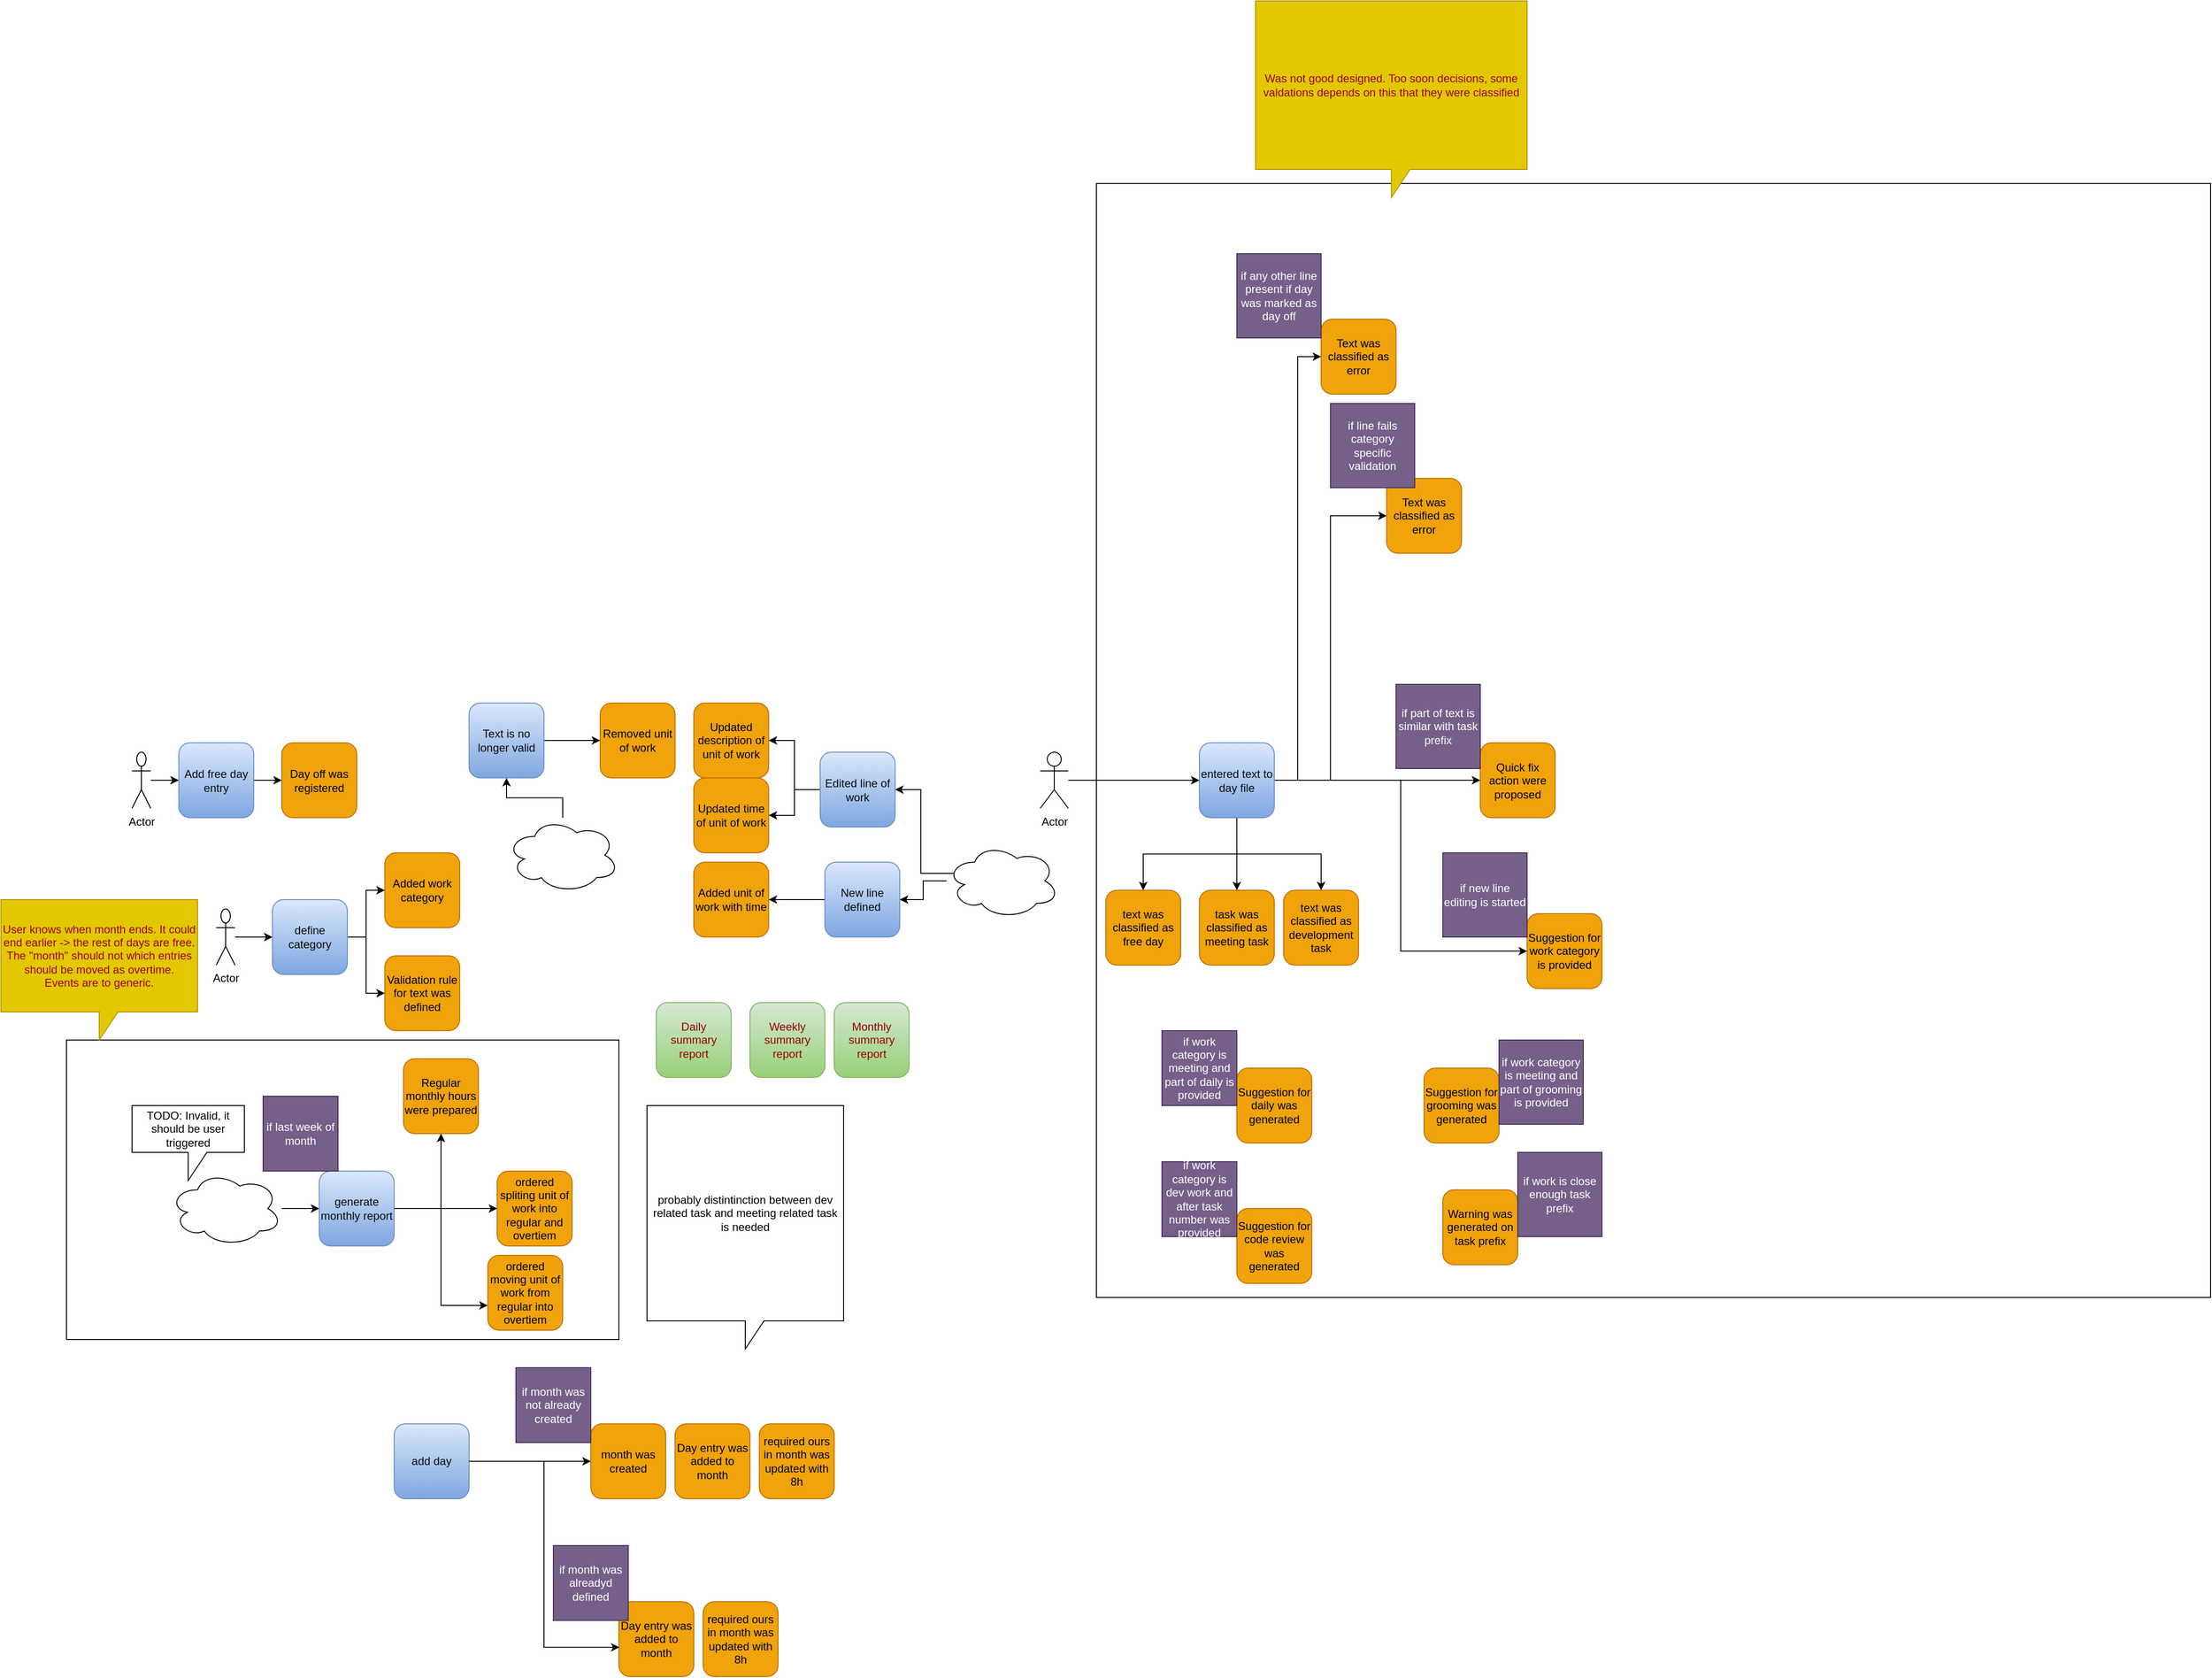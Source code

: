 <mxfile version="24.3.1" type="device">
  <diagram name="Strona-1" id="bl7ZA6kfsHHO42JskBi4">
    <mxGraphModel dx="2193" dy="2033" grid="1" gridSize="10" guides="1" tooltips="1" connect="1" arrows="1" fold="1" page="1" pageScale="1" pageWidth="827" pageHeight="1169" math="0" shadow="0">
      <root>
        <mxCell id="0" />
        <mxCell id="1" parent="0" />
        <mxCell id="sYmNI24_GkORY5aPYyPU-1" value="Added work category" style="whiteSpace=wrap;html=1;aspect=fixed;fillColor=#f0a30a;fontColor=#000000;strokeColor=#BD7000;rounded=1;" parent="1" vertex="1">
          <mxGeometry x="10" y="170" width="80" height="80" as="geometry" />
        </mxCell>
        <mxCell id="sYmNI24_GkORY5aPYyPU-2" value="Added unit of work with time" style="whiteSpace=wrap;html=1;aspect=fixed;fillColor=#f0a30a;fontColor=#000000;strokeColor=#BD7000;rounded=1;" parent="1" vertex="1">
          <mxGeometry x="340" y="180" width="80" height="80" as="geometry" />
        </mxCell>
        <mxCell id="sYmNI24_GkORY5aPYyPU-3" value="Removed unit of work" style="whiteSpace=wrap;html=1;aspect=fixed;fillColor=#f0a30a;fontColor=#000000;strokeColor=#BD7000;rounded=1;" parent="1" vertex="1">
          <mxGeometry x="240" y="10" width="80" height="80" as="geometry" />
        </mxCell>
        <mxCell id="sYmNI24_GkORY5aPYyPU-4" value="Updated description of unit of work" style="whiteSpace=wrap;html=1;aspect=fixed;fillColor=#f0a30a;fontColor=#000000;strokeColor=#BD7000;rounded=1;" parent="1" vertex="1">
          <mxGeometry x="340" y="10" width="80" height="80" as="geometry" />
        </mxCell>
        <mxCell id="sYmNI24_GkORY5aPYyPU-5" value="Updated time of unit of work" style="whiteSpace=wrap;html=1;aspect=fixed;fillColor=#f0a30a;fontColor=#000000;strokeColor=#BD7000;rounded=1;" parent="1" vertex="1">
          <mxGeometry x="340" y="90" width="80" height="80" as="geometry" />
        </mxCell>
        <mxCell id="sYmNI24_GkORY5aPYyPU-6" value="Daily summary report" style="whiteSpace=wrap;html=1;aspect=fixed;fillColor=#d5e8d4;strokeColor=#82b366;rounded=1;labelBackgroundColor=none;gradientColor=#97d077;fontColor=#990000;" parent="1" vertex="1">
          <mxGeometry x="300" y="330" width="80" height="80" as="geometry" />
        </mxCell>
        <mxCell id="sYmNI24_GkORY5aPYyPU-7" value="Weekly summary report" style="whiteSpace=wrap;html=1;aspect=fixed;fillColor=#d5e8d4;strokeColor=#82b366;rounded=1;gradientColor=#97d077;fontColor=#990000;" parent="1" vertex="1">
          <mxGeometry x="400" y="330" width="80" height="80" as="geometry" />
        </mxCell>
        <mxCell id="sYmNI24_GkORY5aPYyPU-8" value="Day off was registered" style="whiteSpace=wrap;html=1;aspect=fixed;fillColor=#f0a30a;fontColor=#000000;strokeColor=#BD7000;rounded=1;" parent="1" vertex="1">
          <mxGeometry x="-100" y="52.5" width="80" height="80" as="geometry" />
        </mxCell>
        <mxCell id="sYmNI24_GkORY5aPYyPU-9" value="task was classified as meeting task" style="whiteSpace=wrap;html=1;aspect=fixed;fillColor=#f0a30a;fontColor=#000000;strokeColor=#BD7000;rounded=1;" parent="1" vertex="1">
          <mxGeometry x="880" y="210" width="80" height="80" as="geometry" />
        </mxCell>
        <mxCell id="sYmNI24_GkORY5aPYyPU-10" value="Text was classified as error" style="whiteSpace=wrap;html=1;aspect=fixed;fillColor=#f0a30a;fontColor=#000000;strokeColor=#BD7000;rounded=1;" parent="1" vertex="1">
          <mxGeometry x="1010" y="-400" width="80" height="80" as="geometry" />
        </mxCell>
        <mxCell id="sYmNI24_GkORY5aPYyPU-11" value="Quick fix action were proposed" style="whiteSpace=wrap;html=1;aspect=fixed;fillColor=#f0a30a;fontColor=#000000;strokeColor=#BD7000;rounded=1;" parent="1" vertex="1">
          <mxGeometry x="1180" y="52.5" width="80" height="80" as="geometry" />
        </mxCell>
        <mxCell id="sYmNI24_GkORY5aPYyPU-12" value="Regular monthly hours were prepared" style="whiteSpace=wrap;html=1;aspect=fixed;fillColor=#f0a30a;fontColor=#000000;strokeColor=#BD7000;rounded=1;" parent="1" vertex="1">
          <mxGeometry x="30" y="390" width="80" height="80" as="geometry" />
        </mxCell>
        <mxCell id="sYmNI24_GkORY5aPYyPU-13" value="ordered spliting unit of work into regular and overtiem" style="whiteSpace=wrap;html=1;aspect=fixed;fillColor=#f0a30a;fontColor=#000000;strokeColor=#BD7000;rounded=1;" parent="1" vertex="1">
          <mxGeometry x="130" y="510" width="80" height="80" as="geometry" />
        </mxCell>
        <mxCell id="sYmNI24_GkORY5aPYyPU-14" value="Validation rule for text was defined" style="whiteSpace=wrap;html=1;aspect=fixed;fillColor=#f0a30a;fontColor=#000000;strokeColor=#BD7000;rounded=1;" parent="1" vertex="1">
          <mxGeometry x="10" y="280" width="80" height="80" as="geometry" />
        </mxCell>
        <mxCell id="sYmNI24_GkORY5aPYyPU-15" value="Suggestion for daily was generated" style="whiteSpace=wrap;html=1;aspect=fixed;fillColor=#f0a30a;fontColor=#000000;strokeColor=#BD7000;rounded=1;" parent="1" vertex="1">
          <mxGeometry x="920" y="400" width="80" height="80" as="geometry" />
        </mxCell>
        <mxCell id="sYmNI24_GkORY5aPYyPU-16" value="Suggestion for code review was generated" style="whiteSpace=wrap;html=1;aspect=fixed;fillColor=#f0a30a;fontColor=#000000;strokeColor=#BD7000;rounded=1;" parent="1" vertex="1">
          <mxGeometry x="920" y="550" width="80" height="80" as="geometry" />
        </mxCell>
        <mxCell id="sYmNI24_GkORY5aPYyPU-17" value="if work category is meeting and part of daily is provided" style="whiteSpace=wrap;html=1;aspect=fixed;fillColor=#76608a;fontColor=#ffffff;strokeColor=#432D57;" parent="1" vertex="1">
          <mxGeometry x="840" y="360" width="80" height="80" as="geometry" />
        </mxCell>
        <mxCell id="sYmNI24_GkORY5aPYyPU-18" value="Suggestion for grooming was generated" style="whiteSpace=wrap;html=1;aspect=fixed;fillColor=#f0a30a;fontColor=#000000;strokeColor=#BD7000;rounded=1;" parent="1" vertex="1">
          <mxGeometry x="1120" y="400" width="80" height="80" as="geometry" />
        </mxCell>
        <mxCell id="sYmNI24_GkORY5aPYyPU-19" value="if work category is meeting and part of grooming is provided" style="whiteSpace=wrap;html=1;aspect=fixed;fillColor=#76608a;fontColor=#ffffff;strokeColor=#432D57;" parent="1" vertex="1">
          <mxGeometry x="1200" y="370" width="90" height="90" as="geometry" />
        </mxCell>
        <mxCell id="sYmNI24_GkORY5aPYyPU-20" value="Suggestion for work category is provided" style="whiteSpace=wrap;html=1;aspect=fixed;fillColor=#f0a30a;fontColor=#000000;strokeColor=#BD7000;rounded=1;" parent="1" vertex="1">
          <mxGeometry x="1230" y="235" width="80" height="80" as="geometry" />
        </mxCell>
        <mxCell id="sYmNI24_GkORY5aPYyPU-21" value="if new line editing is started" style="whiteSpace=wrap;html=1;aspect=fixed;fillColor=#76608a;fontColor=#ffffff;strokeColor=#432D57;" parent="1" vertex="1">
          <mxGeometry x="1140" y="170" width="90" height="90" as="geometry" />
        </mxCell>
        <mxCell id="sYmNI24_GkORY5aPYyPU-22" value="if work category is dev work and after task number was provided" style="whiteSpace=wrap;html=1;aspect=fixed;fillColor=#76608a;fontColor=#ffffff;strokeColor=#432D57;" parent="1" vertex="1">
          <mxGeometry x="840" y="500" width="80" height="80" as="geometry" />
        </mxCell>
        <mxCell id="sYmNI24_GkORY5aPYyPU-23" value="if part of text is similar with task prefix" style="whiteSpace=wrap;html=1;aspect=fixed;fillColor=#76608a;fontColor=#ffffff;strokeColor=#432D57;" parent="1" vertex="1">
          <mxGeometry x="1090" y="-10" width="90" height="90" as="geometry" />
        </mxCell>
        <mxCell id="sYmNI24_GkORY5aPYyPU-36" style="edgeStyle=orthogonalEdgeStyle;rounded=0;orthogonalLoop=1;jettySize=auto;html=1;entryX=0.5;entryY=0;entryDx=0;entryDy=0;" parent="1" source="sYmNI24_GkORY5aPYyPU-31" target="sYmNI24_GkORY5aPYyPU-9" edge="1">
          <mxGeometry relative="1" as="geometry" />
        </mxCell>
        <mxCell id="sYmNI24_GkORY5aPYyPU-39" style="edgeStyle=orthogonalEdgeStyle;rounded=0;orthogonalLoop=1;jettySize=auto;html=1;entryX=0;entryY=0.5;entryDx=0;entryDy=0;" parent="1" source="sYmNI24_GkORY5aPYyPU-31" target="sYmNI24_GkORY5aPYyPU-11" edge="1">
          <mxGeometry relative="1" as="geometry" />
        </mxCell>
        <mxCell id="sYmNI24_GkORY5aPYyPU-40" style="edgeStyle=orthogonalEdgeStyle;rounded=0;orthogonalLoop=1;jettySize=auto;html=1;entryX=0;entryY=0.5;entryDx=0;entryDy=0;" parent="1" source="sYmNI24_GkORY5aPYyPU-31" target="sYmNI24_GkORY5aPYyPU-10" edge="1">
          <mxGeometry relative="1" as="geometry" />
        </mxCell>
        <mxCell id="sYmNI24_GkORY5aPYyPU-75" style="edgeStyle=orthogonalEdgeStyle;rounded=0;orthogonalLoop=1;jettySize=auto;html=1;entryX=0;entryY=0.5;entryDx=0;entryDy=0;" parent="1" source="sYmNI24_GkORY5aPYyPU-31" target="sYmNI24_GkORY5aPYyPU-20" edge="1">
          <mxGeometry relative="1" as="geometry" />
        </mxCell>
        <mxCell id="sYmNI24_GkORY5aPYyPU-79" style="edgeStyle=orthogonalEdgeStyle;rounded=0;orthogonalLoop=1;jettySize=auto;html=1;exitX=0.5;exitY=1;exitDx=0;exitDy=0;entryX=0.5;entryY=0;entryDx=0;entryDy=0;" parent="1" source="sYmNI24_GkORY5aPYyPU-31" target="sYmNI24_GkORY5aPYyPU-77" edge="1">
          <mxGeometry relative="1" as="geometry" />
        </mxCell>
        <mxCell id="sYmNI24_GkORY5aPYyPU-80" style="edgeStyle=orthogonalEdgeStyle;rounded=0;orthogonalLoop=1;jettySize=auto;html=1;exitX=0.5;exitY=1;exitDx=0;exitDy=0;entryX=0.5;entryY=0;entryDx=0;entryDy=0;" parent="1" source="sYmNI24_GkORY5aPYyPU-31" target="sYmNI24_GkORY5aPYyPU-78" edge="1">
          <mxGeometry relative="1" as="geometry" />
        </mxCell>
        <mxCell id="RSXRoa9mf1uAzPteQBdp-12" style="edgeStyle=orthogonalEdgeStyle;rounded=0;orthogonalLoop=1;jettySize=auto;html=1;entryX=0;entryY=0.5;entryDx=0;entryDy=0;" edge="1" parent="1" source="sYmNI24_GkORY5aPYyPU-31" target="RSXRoa9mf1uAzPteQBdp-11">
          <mxGeometry relative="1" as="geometry" />
        </mxCell>
        <mxCell id="sYmNI24_GkORY5aPYyPU-31" value="entered text to day file" style="whiteSpace=wrap;html=1;aspect=fixed;fillColor=#dae8fc;strokeColor=#6c8ebf;rounded=1;gradientColor=#7ea6e0;fontColor=#0A0A0A;" parent="1" vertex="1">
          <mxGeometry x="880" y="52.5" width="80" height="80" as="geometry" />
        </mxCell>
        <mxCell id="sYmNI24_GkORY5aPYyPU-34" value="" style="edgeStyle=orthogonalEdgeStyle;rounded=0;orthogonalLoop=1;jettySize=auto;html=1;" parent="1" source="sYmNI24_GkORY5aPYyPU-32" target="sYmNI24_GkORY5aPYyPU-31" edge="1">
          <mxGeometry relative="1" as="geometry" />
        </mxCell>
        <mxCell id="sYmNI24_GkORY5aPYyPU-32" value="Actor" style="shape=umlActor;verticalLabelPosition=bottom;verticalAlign=top;html=1;outlineConnect=0;" parent="1" vertex="1">
          <mxGeometry x="710" y="62.5" width="30" height="60" as="geometry" />
        </mxCell>
        <mxCell id="sYmNI24_GkORY5aPYyPU-44" style="edgeStyle=orthogonalEdgeStyle;rounded=0;orthogonalLoop=1;jettySize=auto;html=1;entryX=0;entryY=0.5;entryDx=0;entryDy=0;" parent="1" source="sYmNI24_GkORY5aPYyPU-43" target="sYmNI24_GkORY5aPYyPU-3" edge="1">
          <mxGeometry relative="1" as="geometry" />
        </mxCell>
        <mxCell id="sYmNI24_GkORY5aPYyPU-43" value="Text is no longer valid" style="whiteSpace=wrap;html=1;aspect=fixed;fillColor=#dae8fc;strokeColor=#6c8ebf;rounded=1;gradientColor=#7ea6e0;fontColor=#0A0A0A;" parent="1" vertex="1">
          <mxGeometry x="100" y="10" width="80" height="80" as="geometry" />
        </mxCell>
        <mxCell id="sYmNI24_GkORY5aPYyPU-46" style="edgeStyle=orthogonalEdgeStyle;rounded=0;orthogonalLoop=1;jettySize=auto;html=1;entryX=1;entryY=0.5;entryDx=0;entryDy=0;" parent="1" source="sYmNI24_GkORY5aPYyPU-45" target="sYmNI24_GkORY5aPYyPU-2" edge="1">
          <mxGeometry relative="1" as="geometry" />
        </mxCell>
        <mxCell id="sYmNI24_GkORY5aPYyPU-45" value="New line defined" style="whiteSpace=wrap;html=1;aspect=fixed;fillColor=#dae8fc;strokeColor=#6c8ebf;rounded=1;gradientColor=#7ea6e0;fontColor=#0A0A0A;" parent="1" vertex="1">
          <mxGeometry x="480" y="180" width="80" height="80" as="geometry" />
        </mxCell>
        <mxCell id="sYmNI24_GkORY5aPYyPU-48" style="edgeStyle=orthogonalEdgeStyle;rounded=0;orthogonalLoop=1;jettySize=auto;html=1;entryX=1;entryY=0.5;entryDx=0;entryDy=0;" parent="1" source="sYmNI24_GkORY5aPYyPU-47" target="sYmNI24_GkORY5aPYyPU-5" edge="1">
          <mxGeometry relative="1" as="geometry" />
        </mxCell>
        <mxCell id="sYmNI24_GkORY5aPYyPU-49" style="edgeStyle=orthogonalEdgeStyle;rounded=0;orthogonalLoop=1;jettySize=auto;html=1;" parent="1" source="sYmNI24_GkORY5aPYyPU-47" target="sYmNI24_GkORY5aPYyPU-4" edge="1">
          <mxGeometry relative="1" as="geometry" />
        </mxCell>
        <mxCell id="sYmNI24_GkORY5aPYyPU-47" value="Edited line of work" style="whiteSpace=wrap;html=1;aspect=fixed;fillColor=#dae8fc;strokeColor=#6c8ebf;rounded=1;gradientColor=#7ea6e0;fontColor=#0A0A0A;" parent="1" vertex="1">
          <mxGeometry x="475" y="62.5" width="80" height="80" as="geometry" />
        </mxCell>
        <mxCell id="sYmNI24_GkORY5aPYyPU-52" value="" style="edgeStyle=orthogonalEdgeStyle;rounded=0;orthogonalLoop=1;jettySize=auto;html=1;" parent="1" source="sYmNI24_GkORY5aPYyPU-50" target="sYmNI24_GkORY5aPYyPU-51" edge="1">
          <mxGeometry relative="1" as="geometry" />
        </mxCell>
        <mxCell id="sYmNI24_GkORY5aPYyPU-50" value="Actor" style="shape=umlActor;verticalLabelPosition=bottom;verticalAlign=top;html=1;outlineConnect=0;" parent="1" vertex="1">
          <mxGeometry x="-260" y="62.5" width="20" height="60" as="geometry" />
        </mxCell>
        <mxCell id="sYmNI24_GkORY5aPYyPU-53" value="" style="edgeStyle=orthogonalEdgeStyle;rounded=0;orthogonalLoop=1;jettySize=auto;html=1;" parent="1" source="sYmNI24_GkORY5aPYyPU-51" target="sYmNI24_GkORY5aPYyPU-8" edge="1">
          <mxGeometry relative="1" as="geometry" />
        </mxCell>
        <mxCell id="sYmNI24_GkORY5aPYyPU-51" value="Add free day entry" style="whiteSpace=wrap;html=1;aspect=fixed;fillColor=#dae8fc;strokeColor=#6c8ebf;rounded=1;gradientColor=#7ea6e0;fontColor=#0A0A0A;" parent="1" vertex="1">
          <mxGeometry x="-210" y="52.5" width="80" height="80" as="geometry" />
        </mxCell>
        <mxCell id="sYmNI24_GkORY5aPYyPU-56" value="" style="edgeStyle=orthogonalEdgeStyle;rounded=0;orthogonalLoop=1;jettySize=auto;html=1;" parent="1" source="sYmNI24_GkORY5aPYyPU-54" target="sYmNI24_GkORY5aPYyPU-55" edge="1">
          <mxGeometry relative="1" as="geometry" />
        </mxCell>
        <mxCell id="sYmNI24_GkORY5aPYyPU-54" value="Actor" style="shape=umlActor;verticalLabelPosition=bottom;verticalAlign=top;html=1;outlineConnect=0;" parent="1" vertex="1">
          <mxGeometry x="-170" y="230" width="20" height="60" as="geometry" />
        </mxCell>
        <mxCell id="sYmNI24_GkORY5aPYyPU-57" style="edgeStyle=orthogonalEdgeStyle;rounded=0;orthogonalLoop=1;jettySize=auto;html=1;entryX=0;entryY=0.5;entryDx=0;entryDy=0;" parent="1" source="sYmNI24_GkORY5aPYyPU-55" target="sYmNI24_GkORY5aPYyPU-1" edge="1">
          <mxGeometry relative="1" as="geometry" />
        </mxCell>
        <mxCell id="sYmNI24_GkORY5aPYyPU-58" style="edgeStyle=orthogonalEdgeStyle;rounded=0;orthogonalLoop=1;jettySize=auto;html=1;exitX=1;exitY=0.5;exitDx=0;exitDy=0;entryX=0;entryY=0.5;entryDx=0;entryDy=0;" parent="1" source="sYmNI24_GkORY5aPYyPU-55" target="sYmNI24_GkORY5aPYyPU-14" edge="1">
          <mxGeometry relative="1" as="geometry" />
        </mxCell>
        <mxCell id="sYmNI24_GkORY5aPYyPU-55" value="define category" style="whiteSpace=wrap;html=1;aspect=fixed;fillColor=#dae8fc;strokeColor=#6c8ebf;rounded=1;gradientColor=#7ea6e0;fontColor=#0A0A0A;" parent="1" vertex="1">
          <mxGeometry x="-110" y="220" width="80" height="80" as="geometry" />
        </mxCell>
        <mxCell id="sYmNI24_GkORY5aPYyPU-60" style="edgeStyle=orthogonalEdgeStyle;rounded=0;orthogonalLoop=1;jettySize=auto;html=1;entryX=1;entryY=0.5;entryDx=0;entryDy=0;" parent="1" source="sYmNI24_GkORY5aPYyPU-59" target="sYmNI24_GkORY5aPYyPU-45" edge="1">
          <mxGeometry relative="1" as="geometry" />
        </mxCell>
        <mxCell id="sYmNI24_GkORY5aPYyPU-61" style="edgeStyle=orthogonalEdgeStyle;rounded=0;orthogonalLoop=1;jettySize=auto;html=1;exitX=0.07;exitY=0.4;exitDx=0;exitDy=0;exitPerimeter=0;entryX=1;entryY=0.5;entryDx=0;entryDy=0;" parent="1" source="sYmNI24_GkORY5aPYyPU-59" target="sYmNI24_GkORY5aPYyPU-47" edge="1">
          <mxGeometry relative="1" as="geometry" />
        </mxCell>
        <mxCell id="sYmNI24_GkORY5aPYyPU-59" value="" style="ellipse;shape=cloud;whiteSpace=wrap;html=1;" parent="1" vertex="1">
          <mxGeometry x="610" y="160" width="120" height="80" as="geometry" />
        </mxCell>
        <mxCell id="sYmNI24_GkORY5aPYyPU-63" style="edgeStyle=orthogonalEdgeStyle;rounded=0;orthogonalLoop=1;jettySize=auto;html=1;" parent="1" source="sYmNI24_GkORY5aPYyPU-62" target="sYmNI24_GkORY5aPYyPU-43" edge="1">
          <mxGeometry relative="1" as="geometry" />
        </mxCell>
        <mxCell id="sYmNI24_GkORY5aPYyPU-62" value="" style="ellipse;shape=cloud;whiteSpace=wrap;html=1;" parent="1" vertex="1">
          <mxGeometry x="140" y="132.5" width="120" height="80" as="geometry" />
        </mxCell>
        <mxCell id="sYmNI24_GkORY5aPYyPU-67" value="" style="edgeStyle=orthogonalEdgeStyle;rounded=0;orthogonalLoop=1;jettySize=auto;html=1;" parent="1" source="sYmNI24_GkORY5aPYyPU-64" target="sYmNI24_GkORY5aPYyPU-66" edge="1">
          <mxGeometry relative="1" as="geometry" />
        </mxCell>
        <mxCell id="sYmNI24_GkORY5aPYyPU-64" value="" style="ellipse;shape=cloud;whiteSpace=wrap;html=1;" parent="1" vertex="1">
          <mxGeometry x="-220" y="510" width="120" height="80" as="geometry" />
        </mxCell>
        <mxCell id="sYmNI24_GkORY5aPYyPU-65" value="ordered moving unit of work from regular into overtiem" style="whiteSpace=wrap;html=1;aspect=fixed;fillColor=#f0a30a;fontColor=#000000;strokeColor=#BD7000;rounded=1;" parent="1" vertex="1">
          <mxGeometry x="120" y="600" width="80" height="80" as="geometry" />
        </mxCell>
        <mxCell id="sYmNI24_GkORY5aPYyPU-68" value="" style="edgeStyle=orthogonalEdgeStyle;rounded=0;orthogonalLoop=1;jettySize=auto;html=1;" parent="1" source="sYmNI24_GkORY5aPYyPU-66" target="sYmNI24_GkORY5aPYyPU-12" edge="1">
          <mxGeometry relative="1" as="geometry" />
        </mxCell>
        <mxCell id="sYmNI24_GkORY5aPYyPU-70" style="edgeStyle=orthogonalEdgeStyle;rounded=0;orthogonalLoop=1;jettySize=auto;html=1;" parent="1" source="sYmNI24_GkORY5aPYyPU-66" target="sYmNI24_GkORY5aPYyPU-13" edge="1">
          <mxGeometry relative="1" as="geometry" />
        </mxCell>
        <mxCell id="sYmNI24_GkORY5aPYyPU-66" value="generate monthly report" style="whiteSpace=wrap;html=1;aspect=fixed;fillColor=#dae8fc;strokeColor=#6c8ebf;rounded=1;gradientColor=#7ea6e0;fontColor=#0A0A0A;" parent="1" vertex="1">
          <mxGeometry x="-60" y="510" width="80" height="80" as="geometry" />
        </mxCell>
        <mxCell id="sYmNI24_GkORY5aPYyPU-69" style="edgeStyle=orthogonalEdgeStyle;rounded=0;orthogonalLoop=1;jettySize=auto;html=1;entryX=-0.002;entryY=0.669;entryDx=0;entryDy=0;entryPerimeter=0;" parent="1" source="sYmNI24_GkORY5aPYyPU-66" target="sYmNI24_GkORY5aPYyPU-65" edge="1">
          <mxGeometry relative="1" as="geometry" />
        </mxCell>
        <mxCell id="sYmNI24_GkORY5aPYyPU-71" value="if last week of month" style="whiteSpace=wrap;html=1;aspect=fixed;fillColor=#76608a;fontColor=#ffffff;strokeColor=#432D57;" parent="1" vertex="1">
          <mxGeometry x="-120" y="430" width="80" height="80" as="geometry" />
        </mxCell>
        <mxCell id="sYmNI24_GkORY5aPYyPU-73" value="Warning was generated on task prefix" style="whiteSpace=wrap;html=1;aspect=fixed;fillColor=#f0a30a;fontColor=#000000;strokeColor=#BD7000;rounded=1;" parent="1" vertex="1">
          <mxGeometry x="1140" y="530" width="80" height="80" as="geometry" />
        </mxCell>
        <mxCell id="sYmNI24_GkORY5aPYyPU-74" value="if work is close enough task prefix" style="whiteSpace=wrap;html=1;aspect=fixed;fillColor=#76608a;fontColor=#ffffff;strokeColor=#432D57;" parent="1" vertex="1">
          <mxGeometry x="1220" y="490" width="90" height="90" as="geometry" />
        </mxCell>
        <mxCell id="sYmNI24_GkORY5aPYyPU-76" value="probably distintinction between dev related task and meeting related task is needed" style="shape=callout;whiteSpace=wrap;html=1;perimeter=calloutPerimeter;" parent="1" vertex="1">
          <mxGeometry x="290" y="440" width="210" height="260" as="geometry" />
        </mxCell>
        <mxCell id="sYmNI24_GkORY5aPYyPU-77" value="text was classified as free day" style="whiteSpace=wrap;html=1;aspect=fixed;fillColor=#f0a30a;fontColor=#000000;strokeColor=#BD7000;rounded=1;" parent="1" vertex="1">
          <mxGeometry x="780" y="210" width="80" height="80" as="geometry" />
        </mxCell>
        <mxCell id="sYmNI24_GkORY5aPYyPU-78" value="text was classified as development task" style="whiteSpace=wrap;html=1;aspect=fixed;fillColor=#f0a30a;fontColor=#000000;strokeColor=#BD7000;rounded=1;" parent="1" vertex="1">
          <mxGeometry x="970" y="210" width="80" height="80" as="geometry" />
        </mxCell>
        <mxCell id="RSXRoa9mf1uAzPteQBdp-1" value="Day entry was added to month" style="whiteSpace=wrap;html=1;aspect=fixed;fillColor=#f0a30a;fontColor=#000000;strokeColor=#BD7000;rounded=1;" vertex="1" parent="1">
          <mxGeometry x="320" y="780" width="80" height="80" as="geometry" />
        </mxCell>
        <mxCell id="RSXRoa9mf1uAzPteQBdp-2" value="month was created" style="whiteSpace=wrap;html=1;aspect=fixed;fillColor=#f0a30a;fontColor=#000000;strokeColor=#BD7000;rounded=1;" vertex="1" parent="1">
          <mxGeometry x="230" y="780" width="80" height="80" as="geometry" />
        </mxCell>
        <mxCell id="RSXRoa9mf1uAzPteQBdp-3" value="if month was not already created" style="whiteSpace=wrap;html=1;aspect=fixed;fillColor=#76608a;fontColor=#ffffff;strokeColor=#432D57;" vertex="1" parent="1">
          <mxGeometry x="150" y="720" width="80" height="80" as="geometry" />
        </mxCell>
        <mxCell id="RSXRoa9mf1uAzPteQBdp-4" value="Day entry was added to month" style="whiteSpace=wrap;html=1;aspect=fixed;fillColor=#f0a30a;fontColor=#000000;strokeColor=#BD7000;rounded=1;" vertex="1" parent="1">
          <mxGeometry x="260" y="970" width="80" height="80" as="geometry" />
        </mxCell>
        <mxCell id="RSXRoa9mf1uAzPteQBdp-5" value="if month was alreadyd defined" style="whiteSpace=wrap;html=1;aspect=fixed;fillColor=#76608a;fontColor=#ffffff;strokeColor=#432D57;" vertex="1" parent="1">
          <mxGeometry x="190" y="910" width="80" height="80" as="geometry" />
        </mxCell>
        <mxCell id="RSXRoa9mf1uAzPteQBdp-7" style="edgeStyle=orthogonalEdgeStyle;rounded=0;orthogonalLoop=1;jettySize=auto;html=1;entryX=0;entryY=0.5;entryDx=0;entryDy=0;" edge="1" parent="1" source="RSXRoa9mf1uAzPteQBdp-6" target="RSXRoa9mf1uAzPteQBdp-2">
          <mxGeometry relative="1" as="geometry" />
        </mxCell>
        <mxCell id="RSXRoa9mf1uAzPteQBdp-6" value="add day" style="whiteSpace=wrap;html=1;aspect=fixed;fillColor=#dae8fc;strokeColor=#6c8ebf;rounded=1;gradientColor=#7ea6e0;fontColor=#0A0A0A;" vertex="1" parent="1">
          <mxGeometry x="20" y="780" width="80" height="80" as="geometry" />
        </mxCell>
        <mxCell id="RSXRoa9mf1uAzPteQBdp-8" style="edgeStyle=orthogonalEdgeStyle;rounded=0;orthogonalLoop=1;jettySize=auto;html=1;entryX=0.008;entryY=0.609;entryDx=0;entryDy=0;entryPerimeter=0;" edge="1" parent="1" source="RSXRoa9mf1uAzPteQBdp-6" target="RSXRoa9mf1uAzPteQBdp-4">
          <mxGeometry relative="1" as="geometry" />
        </mxCell>
        <mxCell id="RSXRoa9mf1uAzPteQBdp-9" value="TODO: Invalid, it should be user triggered" style="shape=callout;whiteSpace=wrap;html=1;perimeter=calloutPerimeter;" vertex="1" parent="1">
          <mxGeometry x="-260" y="440" width="120" height="80" as="geometry" />
        </mxCell>
        <mxCell id="RSXRoa9mf1uAzPteQBdp-10" value="if any other line present if day was marked as day off" style="whiteSpace=wrap;html=1;aspect=fixed;fillColor=#76608a;fontColor=#ffffff;strokeColor=#432D57;" vertex="1" parent="1">
          <mxGeometry x="920" y="-470" width="90" height="90" as="geometry" />
        </mxCell>
        <mxCell id="RSXRoa9mf1uAzPteQBdp-11" value="Text was classified as error" style="whiteSpace=wrap;html=1;aspect=fixed;fillColor=#f0a30a;fontColor=#000000;strokeColor=#BD7000;rounded=1;" vertex="1" parent="1">
          <mxGeometry x="1080" y="-230" width="80" height="80" as="geometry" />
        </mxCell>
        <mxCell id="RSXRoa9mf1uAzPteQBdp-13" value="if line fails category specific validation" style="whiteSpace=wrap;html=1;aspect=fixed;fillColor=#76608a;fontColor=#ffffff;strokeColor=#432D57;" vertex="1" parent="1">
          <mxGeometry x="1020" y="-310" width="90" height="90" as="geometry" />
        </mxCell>
        <mxCell id="RSXRoa9mf1uAzPteQBdp-14" value="" style="whiteSpace=wrap;html=1;aspect=fixed;fillColor=none;" vertex="1" parent="1">
          <mxGeometry x="770" y="-545" width="1190" height="1190" as="geometry" />
        </mxCell>
        <mxCell id="RSXRoa9mf1uAzPteQBdp-15" value="Was not good designed. Too soon decisions, some valdations depends on this that they were classified" style="shape=callout;whiteSpace=wrap;html=1;perimeter=calloutPerimeter;fillColor=#e3c800;fontColor=#990000;strokeColor=#B09500;" vertex="1" parent="1">
          <mxGeometry x="940" y="-740" width="290" height="210" as="geometry" />
        </mxCell>
        <mxCell id="RSXRoa9mf1uAzPteQBdp-17" value="" style="rounded=0;whiteSpace=wrap;html=1;fillColor=none;" vertex="1" parent="1">
          <mxGeometry x="-330" y="370" width="590" height="320" as="geometry" />
        </mxCell>
        <mxCell id="RSXRoa9mf1uAzPteQBdp-18" value="User knows when month ends. It could end earlier -&amp;gt; the rest of days are free. The &quot;month&quot; should not which entries should be moved as overtime.&lt;div&gt;Events are to generic.&lt;/div&gt;" style="shape=callout;whiteSpace=wrap;html=1;perimeter=calloutPerimeter;fontColor=#990000;fillColor=#e3c800;strokeColor=#B09500;" vertex="1" parent="1">
          <mxGeometry x="-400" y="220" width="210" height="150" as="geometry" />
        </mxCell>
        <mxCell id="RSXRoa9mf1uAzPteQBdp-20" value="Monthly summary report" style="whiteSpace=wrap;html=1;aspect=fixed;fillColor=#d5e8d4;strokeColor=#82b366;rounded=1;gradientColor=#97d077;fontColor=#990000;" vertex="1" parent="1">
          <mxGeometry x="490" y="330" width="80" height="80" as="geometry" />
        </mxCell>
        <mxCell id="RSXRoa9mf1uAzPteQBdp-21" value="required ours in month was updated with 8h" style="whiteSpace=wrap;html=1;aspect=fixed;fillColor=#f0a30a;fontColor=#000000;strokeColor=#BD7000;rounded=1;" vertex="1" parent="1">
          <mxGeometry x="410" y="780" width="80" height="80" as="geometry" />
        </mxCell>
        <mxCell id="RSXRoa9mf1uAzPteQBdp-22" value="required ours in month was updated with 8h" style="whiteSpace=wrap;html=1;aspect=fixed;fillColor=#f0a30a;fontColor=#000000;strokeColor=#BD7000;rounded=1;" vertex="1" parent="1">
          <mxGeometry x="350" y="970" width="80" height="80" as="geometry" />
        </mxCell>
      </root>
    </mxGraphModel>
  </diagram>
</mxfile>
